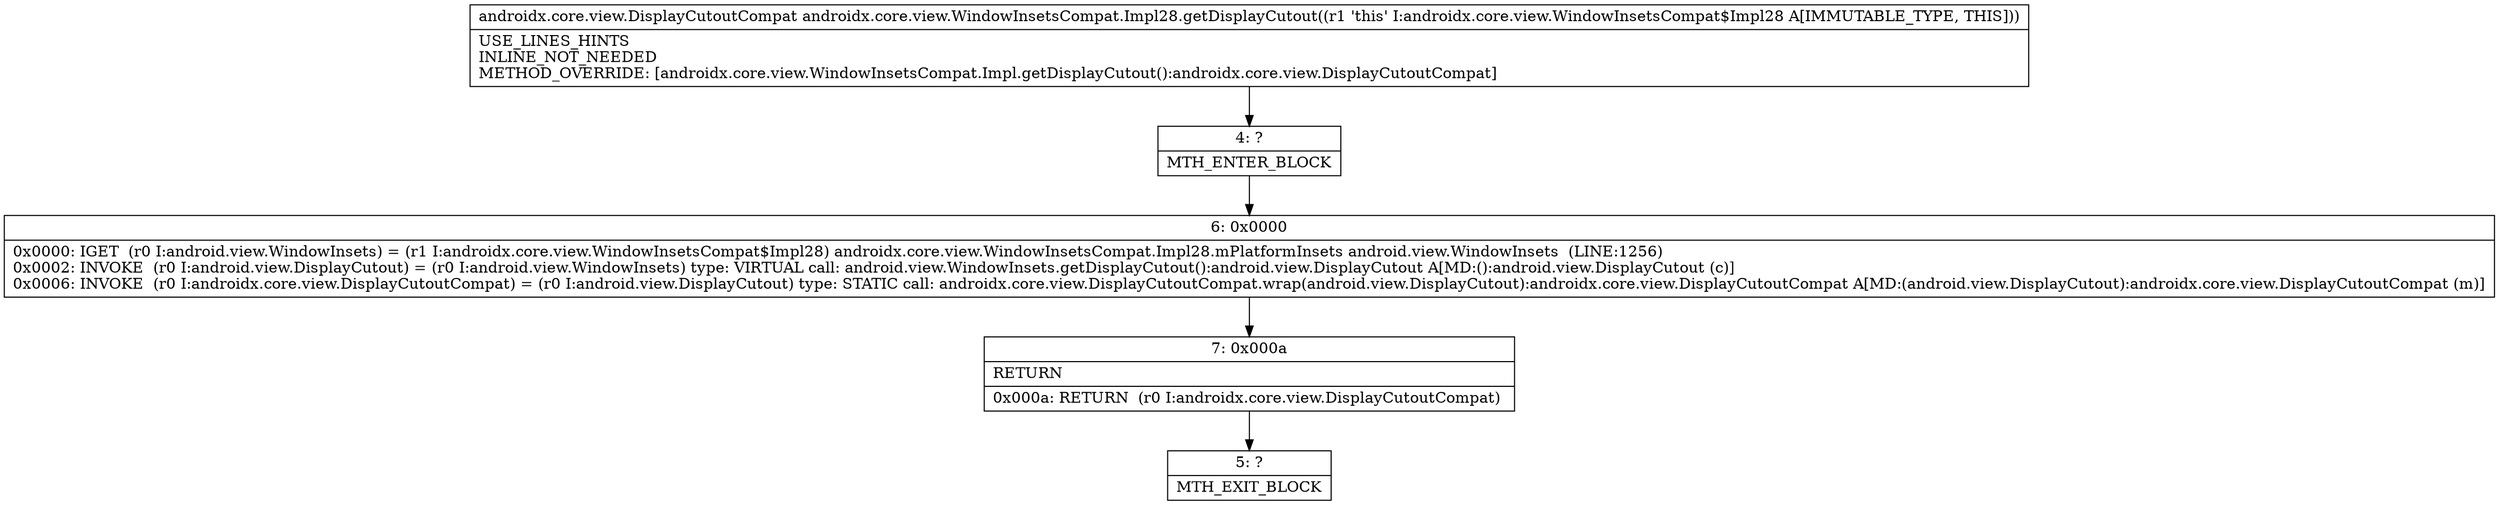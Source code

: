 digraph "CFG forandroidx.core.view.WindowInsetsCompat.Impl28.getDisplayCutout()Landroidx\/core\/view\/DisplayCutoutCompat;" {
Node_4 [shape=record,label="{4\:\ ?|MTH_ENTER_BLOCK\l}"];
Node_6 [shape=record,label="{6\:\ 0x0000|0x0000: IGET  (r0 I:android.view.WindowInsets) = (r1 I:androidx.core.view.WindowInsetsCompat$Impl28) androidx.core.view.WindowInsetsCompat.Impl28.mPlatformInsets android.view.WindowInsets  (LINE:1256)\l0x0002: INVOKE  (r0 I:android.view.DisplayCutout) = (r0 I:android.view.WindowInsets) type: VIRTUAL call: android.view.WindowInsets.getDisplayCutout():android.view.DisplayCutout A[MD:():android.view.DisplayCutout (c)]\l0x0006: INVOKE  (r0 I:androidx.core.view.DisplayCutoutCompat) = (r0 I:android.view.DisplayCutout) type: STATIC call: androidx.core.view.DisplayCutoutCompat.wrap(android.view.DisplayCutout):androidx.core.view.DisplayCutoutCompat A[MD:(android.view.DisplayCutout):androidx.core.view.DisplayCutoutCompat (m)]\l}"];
Node_7 [shape=record,label="{7\:\ 0x000a|RETURN\l|0x000a: RETURN  (r0 I:androidx.core.view.DisplayCutoutCompat) \l}"];
Node_5 [shape=record,label="{5\:\ ?|MTH_EXIT_BLOCK\l}"];
MethodNode[shape=record,label="{androidx.core.view.DisplayCutoutCompat androidx.core.view.WindowInsetsCompat.Impl28.getDisplayCutout((r1 'this' I:androidx.core.view.WindowInsetsCompat$Impl28 A[IMMUTABLE_TYPE, THIS]))  | USE_LINES_HINTS\lINLINE_NOT_NEEDED\lMETHOD_OVERRIDE: [androidx.core.view.WindowInsetsCompat.Impl.getDisplayCutout():androidx.core.view.DisplayCutoutCompat]\l}"];
MethodNode -> Node_4;Node_4 -> Node_6;
Node_6 -> Node_7;
Node_7 -> Node_5;
}

